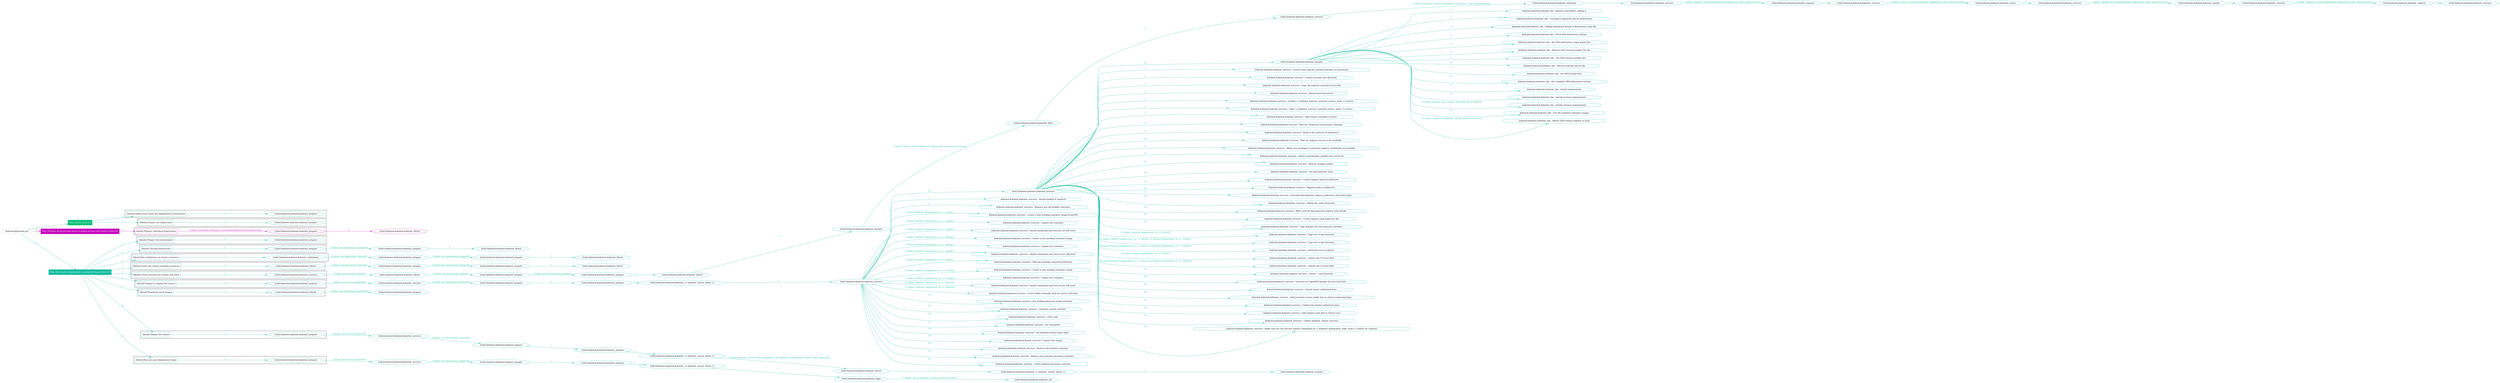 digraph {
	graph [concentrate=true ordering=in rankdir=LR ratio=fill]
	edge [esep=5 sep=10]
	"kubeinit/playbook.yml" [id=root_node style=dotted]
	play_a518e818 [label="Play: Initial setup (1)" color="#0cc077" fontcolor="#ffffff" id=play_a518e818 shape=box style=filled tooltip=localhost]
	"kubeinit/playbook.yml" -> play_a518e818 [label="1 " color="#0cc077" fontcolor="#0cc077" id=edge_8683a6fc labeltooltip="1 " tooltip="1 "]
	subgraph "kubeinit.kubeinit.kubeinit_prepare" {
		role_724db51a [label="[role] kubeinit.kubeinit.kubeinit_prepare" color="#0cc077" id=role_724db51a tooltip="kubeinit.kubeinit.kubeinit_prepare"]
	}
	subgraph "kubeinit.kubeinit.kubeinit_prepare" {
		role_385e7252 [label="[role] kubeinit.kubeinit.kubeinit_prepare" color="#0cc077" id=role_385e7252 tooltip="kubeinit.kubeinit.kubeinit_prepare"]
	}
	subgraph "Play: Initial setup (1)" {
		play_a518e818 -> block_34b7847d [label=1 color="#0cc077" fontcolor="#0cc077" id=edge_f981f8da labeltooltip=1 tooltip=1]
		subgraph cluster_block_34b7847d {
			block_34b7847d [label="[block] Gather facts about the deployment environment" color="#0cc077" id=block_34b7847d labeltooltip="Gather facts about the deployment environment" shape=box tooltip="Gather facts about the deployment environment"]
			block_34b7847d -> role_724db51a [label="1 " color="#0cc077" fontcolor="#0cc077" id=edge_962d1f28 labeltooltip="1 " tooltip="1 "]
		}
		play_a518e818 -> block_5ceb3ba9 [label=2 color="#0cc077" fontcolor="#0cc077" id=edge_97998ca7 labeltooltip=2 tooltip=2]
		subgraph cluster_block_5ceb3ba9 {
			block_5ceb3ba9 [label="[block] Prepare the hypervisors" color="#0cc077" id=block_5ceb3ba9 labeltooltip="Prepare the hypervisors" shape=box tooltip="Prepare the hypervisors"]
			block_5ceb3ba9 -> role_385e7252 [label="1 " color="#0cc077" fontcolor="#0cc077" id=edge_bb513bfb labeltooltip="1 " tooltip="1 "]
		}
	}
	play_1d07f88b [label="Play: Prepare all hypervisor hosts to deploy service and cluster nodes (0)" color="#c606be" fontcolor="#ffffff" id=play_1d07f88b shape=box style=filled tooltip="Play: Prepare all hypervisor hosts to deploy service and cluster nodes (0)"]
	"kubeinit/playbook.yml" -> play_1d07f88b [label="2 " color="#c606be" fontcolor="#c606be" id=edge_1f6f8ee1 labeltooltip="2 " tooltip="2 "]
	subgraph "kubeinit.kubeinit.kubeinit_libvirt" {
		role_1eb84c87 [label="[role] kubeinit.kubeinit.kubeinit_libvirt" color="#c606be" id=role_1eb84c87 tooltip="kubeinit.kubeinit.kubeinit_libvirt"]
	}
	subgraph "kubeinit.kubeinit.kubeinit_prepare" {
		role_875c4883 [label="[role] kubeinit.kubeinit.kubeinit_prepare" color="#c606be" id=role_875c4883 tooltip="kubeinit.kubeinit.kubeinit_prepare"]
		role_875c4883 -> role_1eb84c87 [label="1 " color="#c606be" fontcolor="#c606be" id=edge_2315a3ac labeltooltip="1 " tooltip="1 "]
	}
	subgraph "Play: Prepare all hypervisor hosts to deploy service and cluster nodes (0)" {
		play_1d07f88b -> block_eccaa415 [label=1 color="#c606be" fontcolor="#c606be" id=edge_d28ad842 labeltooltip=1 tooltip=1]
		subgraph cluster_block_eccaa415 {
			block_eccaa415 [label="[block] Prepare individual hypervisors" color="#c606be" id=block_eccaa415 labeltooltip="Prepare individual hypervisors" shape=box tooltip="Prepare individual hypervisors"]
			block_eccaa415 -> role_875c4883 [label="1 [when: inventory_hostname in hostvars['kubeinit-facts'].hypervisors]" color="#c606be" fontcolor="#c606be" id=edge_9a6d0329 labeltooltip="1 [when: inventory_hostname in hostvars['kubeinit-facts'].hypervisors]" tooltip="1 [when: inventory_hostname in hostvars['kubeinit-facts'].hypervisors]"]
		}
	}
	play_12a99897 [label="Play: Run cluster deployment on prepared hypervisors (1)" color="#10bc9c" fontcolor="#ffffff" id=play_12a99897 shape=box style=filled tooltip=localhost]
	"kubeinit/playbook.yml" -> play_12a99897 [label="3 " color="#10bc9c" fontcolor="#10bc9c" id=edge_c1fa6676 labeltooltip="3 " tooltip="3 "]
	subgraph "kubeinit.kubeinit.kubeinit_prepare" {
		role_9ea84da5 [label="[role] kubeinit.kubeinit.kubeinit_prepare" color="#10bc9c" id=role_9ea84da5 tooltip="kubeinit.kubeinit.kubeinit_prepare"]
	}
	subgraph "kubeinit.kubeinit.kubeinit_libvirt" {
		role_d2801e19 [label="[role] kubeinit.kubeinit.kubeinit_libvirt" color="#10bc9c" id=role_d2801e19 tooltip="kubeinit.kubeinit.kubeinit_libvirt"]
	}
	subgraph "kubeinit.kubeinit.kubeinit_prepare" {
		role_7633223a [label="[role] kubeinit.kubeinit.kubeinit_prepare" color="#10bc9c" id=role_7633223a tooltip="kubeinit.kubeinit.kubeinit_prepare"]
		role_7633223a -> role_d2801e19 [label="1 " color="#10bc9c" fontcolor="#10bc9c" id=edge_b0488919 labeltooltip="1 " tooltip="1 "]
	}
	subgraph "kubeinit.kubeinit.kubeinit_prepare" {
		role_eddb1c67 [label="[role] kubeinit.kubeinit.kubeinit_prepare" color="#10bc9c" id=role_eddb1c67 tooltip="kubeinit.kubeinit.kubeinit_prepare"]
		role_eddb1c67 -> role_7633223a [label="1 [when: not environment_prepared]" color="#10bc9c" fontcolor="#10bc9c" id=edge_d6053b5d labeltooltip="1 [when: not environment_prepared]" tooltip="1 [when: not environment_prepared]"]
	}
	subgraph "kubeinit.kubeinit.kubeinit_libvirt" {
		role_068092d8 [label="[role] kubeinit.kubeinit.kubeinit_libvirt" color="#10bc9c" id=role_068092d8 tooltip="kubeinit.kubeinit.kubeinit_libvirt"]
	}
	subgraph "kubeinit.kubeinit.kubeinit_prepare" {
		role_511d679b [label="[role] kubeinit.kubeinit.kubeinit_prepare" color="#10bc9c" id=role_511d679b tooltip="kubeinit.kubeinit.kubeinit_prepare"]
		role_511d679b -> role_068092d8 [label="1 " color="#10bc9c" fontcolor="#10bc9c" id=edge_b6364b0d labeltooltip="1 " tooltip="1 "]
	}
	subgraph "kubeinit.kubeinit.kubeinit_prepare" {
		role_d60b2e7e [label="[role] kubeinit.kubeinit.kubeinit_prepare" color="#10bc9c" id=role_d60b2e7e tooltip="kubeinit.kubeinit.kubeinit_prepare"]
		role_d60b2e7e -> role_511d679b [label="1 [when: not environment_prepared]" color="#10bc9c" fontcolor="#10bc9c" id=edge_4df7de92 labeltooltip="1 [when: not environment_prepared]" tooltip="1 [when: not environment_prepared]"]
	}
	subgraph "kubeinit.kubeinit.kubeinit_validations" {
		role_6805c3be [label="[role] kubeinit.kubeinit.kubeinit_validations" color="#10bc9c" id=role_6805c3be tooltip="kubeinit.kubeinit.kubeinit_validations"]
		role_6805c3be -> role_d60b2e7e [label="1 [when: not hypervisors_cleaned]" color="#10bc9c" fontcolor="#10bc9c" id=edge_94607b8c labeltooltip="1 [when: not hypervisors_cleaned]" tooltip="1 [when: not hypervisors_cleaned]"]
	}
	subgraph "kubeinit.kubeinit.kubeinit_libvirt" {
		role_d4f6c7a3 [label="[role] kubeinit.kubeinit.kubeinit_libvirt" color="#10bc9c" id=role_d4f6c7a3 tooltip="kubeinit.kubeinit.kubeinit_libvirt"]
	}
	subgraph "kubeinit.kubeinit.kubeinit_prepare" {
		role_73e16a76 [label="[role] kubeinit.kubeinit.kubeinit_prepare" color="#10bc9c" id=role_73e16a76 tooltip="kubeinit.kubeinit.kubeinit_prepare"]
		role_73e16a76 -> role_d4f6c7a3 [label="1 " color="#10bc9c" fontcolor="#10bc9c" id=edge_b8e3deea labeltooltip="1 " tooltip="1 "]
	}
	subgraph "kubeinit.kubeinit.kubeinit_prepare" {
		role_46011f38 [label="[role] kubeinit.kubeinit.kubeinit_prepare" color="#10bc9c" id=role_46011f38 tooltip="kubeinit.kubeinit.kubeinit_prepare"]
		role_46011f38 -> role_73e16a76 [label="1 [when: not environment_prepared]" color="#10bc9c" fontcolor="#10bc9c" id=edge_d9aa67d0 labeltooltip="1 [when: not environment_prepared]" tooltip="1 [when: not environment_prepared]"]
	}
	subgraph "kubeinit.kubeinit.kubeinit_libvirt" {
		role_661c00c7 [label="[role] kubeinit.kubeinit.kubeinit_libvirt" color="#10bc9c" id=role_661c00c7 tooltip="kubeinit.kubeinit.kubeinit_libvirt"]
		role_661c00c7 -> role_46011f38 [label="1 [when: not hypervisors_cleaned]" color="#10bc9c" fontcolor="#10bc9c" id=edge_54afd1c5 labeltooltip="1 [when: not hypervisors_cleaned]" tooltip="1 [when: not hypervisors_cleaned]"]
	}
	subgraph "kubeinit.kubeinit.kubeinit_services" {
		role_3823e5ad [label="[role] kubeinit.kubeinit.kubeinit_services" color="#10bc9c" id=role_3823e5ad tooltip="kubeinit.kubeinit.kubeinit_services"]
	}
	subgraph "kubeinit.kubeinit.kubeinit_registry" {
		role_a354ed78 [label="[role] kubeinit.kubeinit.kubeinit_registry" color="#10bc9c" id=role_a354ed78 tooltip="kubeinit.kubeinit.kubeinit_registry"]
		role_a354ed78 -> role_3823e5ad [label="1 " color="#10bc9c" fontcolor="#10bc9c" id=edge_216efb60 labeltooltip="1 " tooltip="1 "]
	}
	subgraph "kubeinit.kubeinit.kubeinit_services" {
		role_94f997f7 [label="[role] kubeinit.kubeinit.kubeinit_services" color="#10bc9c" id=role_94f997f7 tooltip="kubeinit.kubeinit.kubeinit_services"]
		role_94f997f7 -> role_a354ed78 [label="1 [when: 'registry' in hostvars[kubeinit_deployment_node_name].services]" color="#10bc9c" fontcolor="#10bc9c" id=edge_dba49e6a labeltooltip="1 [when: 'registry' in hostvars[kubeinit_deployment_node_name].services]" tooltip="1 [when: 'registry' in hostvars[kubeinit_deployment_node_name].services]"]
	}
	subgraph "kubeinit.kubeinit.kubeinit_apache" {
		role_563ede3b [label="[role] kubeinit.kubeinit.kubeinit_apache" color="#10bc9c" id=role_563ede3b tooltip="kubeinit.kubeinit.kubeinit_apache"]
		role_563ede3b -> role_94f997f7 [label="1 " color="#10bc9c" fontcolor="#10bc9c" id=edge_8b42733b labeltooltip="1 " tooltip="1 "]
	}
	subgraph "kubeinit.kubeinit.kubeinit_services" {
		role_38e6a0e9 [label="[role] kubeinit.kubeinit.kubeinit_services" color="#10bc9c" id=role_38e6a0e9 tooltip="kubeinit.kubeinit.kubeinit_services"]
		role_38e6a0e9 -> role_563ede3b [label="1 [when: 'apache' in hostvars[kubeinit_deployment_node_name].services]" color="#10bc9c" fontcolor="#10bc9c" id=edge_d9556944 labeltooltip="1 [when: 'apache' in hostvars[kubeinit_deployment_node_name].services]" tooltip="1 [when: 'apache' in hostvars[kubeinit_deployment_node_name].services]"]
	}
	subgraph "kubeinit.kubeinit.kubeinit_nexus" {
		role_20cce83d [label="[role] kubeinit.kubeinit.kubeinit_nexus" color="#10bc9c" id=role_20cce83d tooltip="kubeinit.kubeinit.kubeinit_nexus"]
		role_20cce83d -> role_38e6a0e9 [label="1 " color="#10bc9c" fontcolor="#10bc9c" id=edge_e5950405 labeltooltip="1 " tooltip="1 "]
	}
	subgraph "kubeinit.kubeinit.kubeinit_services" {
		role_edc6ab61 [label="[role] kubeinit.kubeinit.kubeinit_services" color="#10bc9c" id=role_edc6ab61 tooltip="kubeinit.kubeinit.kubeinit_services"]
		role_edc6ab61 -> role_20cce83d [label="1 [when: 'nexus' in hostvars[kubeinit_deployment_node_name].services]" color="#10bc9c" fontcolor="#10bc9c" id=edge_e319afd1 labeltooltip="1 [when: 'nexus' in hostvars[kubeinit_deployment_node_name].services]" tooltip="1 [when: 'nexus' in hostvars[kubeinit_deployment_node_name].services]"]
	}
	subgraph "kubeinit.kubeinit.kubeinit_haproxy" {
		role_4f8164ad [label="[role] kubeinit.kubeinit.kubeinit_haproxy" color="#10bc9c" id=role_4f8164ad tooltip="kubeinit.kubeinit.kubeinit_haproxy"]
		role_4f8164ad -> role_edc6ab61 [label="1 " color="#10bc9c" fontcolor="#10bc9c" id=edge_e2fdd6b4 labeltooltip="1 " tooltip="1 "]
	}
	subgraph "kubeinit.kubeinit.kubeinit_services" {
		role_7d6652b1 [label="[role] kubeinit.kubeinit.kubeinit_services" color="#10bc9c" id=role_7d6652b1 tooltip="kubeinit.kubeinit.kubeinit_services"]
		role_7d6652b1 -> role_4f8164ad [label="1 [when: 'haproxy' in hostvars[kubeinit_deployment_node_name].services]" color="#10bc9c" fontcolor="#10bc9c" id=edge_f7525a0d labeltooltip="1 [when: 'haproxy' in hostvars[kubeinit_deployment_node_name].services]" tooltip="1 [when: 'haproxy' in hostvars[kubeinit_deployment_node_name].services]"]
	}
	subgraph "kubeinit.kubeinit.kubeinit_dnsmasq" {
		role_cf1fb494 [label="[role] kubeinit.kubeinit.kubeinit_dnsmasq" color="#10bc9c" id=role_cf1fb494 tooltip="kubeinit.kubeinit.kubeinit_dnsmasq"]
		role_cf1fb494 -> role_7d6652b1 [label="1 " color="#10bc9c" fontcolor="#10bc9c" id=edge_57588fd2 labeltooltip="1 " tooltip="1 "]
	}
	subgraph "kubeinit.kubeinit.kubeinit_services" {
		role_d0c85858 [label="[role] kubeinit.kubeinit.kubeinit_services" color="#10bc9c" id=role_d0c85858 tooltip="kubeinit.kubeinit.kubeinit_services"]
		role_d0c85858 -> role_cf1fb494 [label="1 [when: 'dnsmasq' in hostvars[kubeinit_deployment_node_name].services]" color="#10bc9c" fontcolor="#10bc9c" id=edge_532d7fa7 labeltooltip="1 [when: 'dnsmasq' in hostvars[kubeinit_deployment_node_name].services]" tooltip="1 [when: 'dnsmasq' in hostvars[kubeinit_deployment_node_name].services]"]
	}
	subgraph "kubeinit.kubeinit.kubeinit_bind" {
		role_4aba85e4 [label="[role] kubeinit.kubeinit.kubeinit_bind" color="#10bc9c" id=role_4aba85e4 tooltip="kubeinit.kubeinit.kubeinit_bind"]
		role_4aba85e4 -> role_d0c85858 [label="1 " color="#10bc9c" fontcolor="#10bc9c" id=edge_0a26b04d labeltooltip="1 " tooltip="1 "]
	}
	subgraph "kubeinit.kubeinit.kubeinit_prepare" {
		role_3b42d073 [label="[role] kubeinit.kubeinit.kubeinit_prepare" color="#10bc9c" id=role_3b42d073 tooltip="kubeinit.kubeinit.kubeinit_prepare"]
		role_3b42d073 -> role_4aba85e4 [label="1 [when: 'bind' in hostvars[kubeinit_deployment_node_name].services]" color="#10bc9c" fontcolor="#10bc9c" id=edge_fc006c49 labeltooltip="1 [when: 'bind' in hostvars[kubeinit_deployment_node_name].services]" tooltip="1 [when: 'bind' in hostvars[kubeinit_deployment_node_name].services]"]
	}
	subgraph "kubeinit.kubeinit.kubeinit_libvirt" {
		role_1a33c1f3 [label="[role] kubeinit.kubeinit.kubeinit_libvirt" color="#10bc9c" id=role_1a33c1f3 tooltip="kubeinit.kubeinit.kubeinit_libvirt"]
		role_1a33c1f3 -> role_3b42d073 [label="1 " color="#10bc9c" fontcolor="#10bc9c" id=edge_4439f4c9 labeltooltip="1 " tooltip="1 "]
	}
	subgraph "kubeinit.kubeinit.kubeinit_prepare" {
		role_86306f66 [label="[role] kubeinit.kubeinit.kubeinit_prepare" color="#10bc9c" id=role_86306f66 tooltip="kubeinit.kubeinit.kubeinit_prepare"]
		role_86306f66 -> role_1a33c1f3 [label="1 " color="#10bc9c" fontcolor="#10bc9c" id=edge_21cd6976 labeltooltip="1 " tooltip="1 "]
	}
	subgraph "kubeinit.kubeinit.kubeinit_prepare" {
		role_060c5fa7 [label="[role] kubeinit.kubeinit.kubeinit_prepare" color="#10bc9c" id=role_060c5fa7 tooltip="kubeinit.kubeinit.kubeinit_prepare"]
		role_060c5fa7 -> role_86306f66 [label="1 [when: not environment_prepared]" color="#10bc9c" fontcolor="#10bc9c" id=edge_079d6f0c labeltooltip="1 [when: not environment_prepared]" tooltip="1 [when: not environment_prepared]"]
	}
	subgraph "kubeinit.kubeinit.kubeinit_libvirt" {
		role_974596f0 [label="[role] kubeinit.kubeinit.kubeinit_libvirt" color="#10bc9c" id=role_974596f0 tooltip="kubeinit.kubeinit.kubeinit_libvirt"]
		role_974596f0 -> role_060c5fa7 [label="1 [when: not hypervisors_cleaned]" color="#10bc9c" fontcolor="#10bc9c" id=edge_7e84358f labeltooltip="1 [when: not hypervisors_cleaned]" tooltip="1 [when: not hypervisors_cleaned]"]
	}
	subgraph "kubeinit.kubeinit.kubeinit_services" {
		role_d296758e [label="[role] kubeinit.kubeinit.kubeinit_services" color="#10bc9c" id=role_d296758e tooltip="kubeinit.kubeinit.kubeinit_services"]
		role_d296758e -> role_974596f0 [label="1 [when: not network_created]" color="#10bc9c" fontcolor="#10bc9c" id=edge_031293ae labeltooltip="1 [when: not network_created]" tooltip="1 [when: not network_created]"]
	}
	subgraph "kubeinit.kubeinit.kubeinit_prepare" {
		role_9361bd12 [label="[role] kubeinit.kubeinit.kubeinit_prepare" color="#10bc9c" id=role_9361bd12 tooltip="kubeinit.kubeinit.kubeinit_prepare"]
		task_6cc69221 [label="kubeinit.kubeinit.kubeinit_eks : Remove repo before adding it" color="#10bc9c" id=task_6cc69221 shape=octagon tooltip="kubeinit.kubeinit.kubeinit_eks : Remove repo before adding it"]
		role_9361bd12 -> task_6cc69221 [label="1 " color="#10bc9c" fontcolor="#10bc9c" id=edge_b6498fa7 labeltooltip="1 " tooltip="1 "]
		task_4b60c093 [label="kubeinit.kubeinit.kubeinit_eks : Creating a repository file for Kubernetes" color="#10bc9c" id=task_4b60c093 shape=octagon tooltip="kubeinit.kubeinit.kubeinit_eks : Creating a repository file for Kubernetes"]
		role_9361bd12 -> task_4b60c093 [label="2 " color="#10bc9c" fontcolor="#10bc9c" id=edge_c8fb787c labeltooltip="2 " tooltip="2 "]
		task_016e74e6 [label="kubeinit.kubeinit.kubeinit_eks : Adding repository details in Kubernetes repo file." color="#10bc9c" id=task_016e74e6 shape=octagon tooltip="kubeinit.kubeinit.kubeinit_eks : Adding repository details in Kubernetes repo file."]
		role_9361bd12 -> task_016e74e6 [label="3 " color="#10bc9c" fontcolor="#10bc9c" id=edge_de925f2f labeltooltip="3 " tooltip="3 "]
		task_300c9b95 [label="kubeinit.kubeinit.kubeinit_eks : Fetch EKS kubernetes release" color="#10bc9c" id=task_300c9b95 shape=octagon tooltip="kubeinit.kubeinit.kubeinit_eks : Fetch EKS kubernetes release"]
		role_9361bd12 -> task_300c9b95 [label="4 " color="#10bc9c" fontcolor="#10bc9c" id=edge_19e7f2e4 labeltooltip="4 " tooltip="4 "]
		task_afdbf609 [label="kubeinit.kubeinit.kubeinit_eks : Set EKS kubernetes major-minor fact" color="#10bc9c" id=task_afdbf609 shape=octagon tooltip="kubeinit.kubeinit.kubeinit_eks : Set EKS kubernetes major-minor fact"]
		role_9361bd12 -> task_afdbf609 [label="5 " color="#10bc9c" fontcolor="#10bc9c" id=edge_9a66fa31 labeltooltip="5 " tooltip="5 "]
		task_ec329f95 [label="kubeinit.kubeinit.kubeinit_eks : Discover the revision number for eks" color="#10bc9c" id=task_ec329f95 shape=octagon tooltip="kubeinit.kubeinit.kubeinit_eks : Discover the revision number for eks"]
		role_9361bd12 -> task_ec329f95 [label="6 " color="#10bc9c" fontcolor="#10bc9c" id=edge_1fcea14e labeltooltip="6 " tooltip="6 "]
		task_290d1657 [label="kubeinit.kubeinit.kubeinit_eks : Set EKS release number fact" color="#10bc9c" id=task_290d1657 shape=octagon tooltip="kubeinit.kubeinit.kubeinit_eks : Set EKS release number fact"]
		role_9361bd12 -> task_290d1657 [label="7 " color="#10bc9c" fontcolor="#10bc9c" id=edge_75bef500 labeltooltip="7 " tooltip="7 "]
		task_45d22b58 [label="kubeinit.kubeinit.kubeinit_eks : Discover the git tag for eks" color="#10bc9c" id=task_45d22b58 shape=octagon tooltip="kubeinit.kubeinit.kubeinit_eks : Discover the git tag for eks"]
		role_9361bd12 -> task_45d22b58 [label="8 " color="#10bc9c" fontcolor="#10bc9c" id=edge_b4b5eda4 labeltooltip="8 " tooltip="8 "]
		task_bda6619e [label="kubeinit.kubeinit.kubeinit_eks : Set EKS string facts" color="#10bc9c" id=task_bda6619e shape=octagon tooltip="kubeinit.kubeinit.kubeinit_eks : Set EKS string facts"]
		role_9361bd12 -> task_bda6619e [label="9 " color="#10bc9c" fontcolor="#10bc9c" id=edge_52b43b1f labeltooltip="9 " tooltip="9 "]
		task_abf341a6 [label="kubeinit.kubeinit.kubeinit_eks : Set complete EKS kubernetes version" color="#10bc9c" id=task_abf341a6 shape=octagon tooltip="kubeinit.kubeinit.kubeinit_eks : Set complete EKS kubernetes version"]
		role_9361bd12 -> task_abf341a6 [label="10 " color="#10bc9c" fontcolor="#10bc9c" id=edge_eddd9066 labeltooltip="10 " tooltip="10 "]
		task_45bc4c54 [label="kubeinit.kubeinit.kubeinit_eks : Install requirements" color="#10bc9c" id=task_45bc4c54 shape=octagon tooltip="kubeinit.kubeinit.kubeinit_eks : Install requirements"]
		role_9361bd12 -> task_45bc4c54 [label="11 " color="#10bc9c" fontcolor="#10bc9c" id=edge_f2a5e566 labeltooltip="11 " tooltip="11 "]
		task_df42656b [label="kubeinit.kubeinit.kubeinit_eks : Install services requirements" color="#10bc9c" id=task_df42656b shape=octagon tooltip="kubeinit.kubeinit.kubeinit_eks : Install services requirements"]
		role_9361bd12 -> task_df42656b [label="12 " color="#10bc9c" fontcolor="#10bc9c" id=edge_53d35e86 labeltooltip="12 " tooltip="12 "]
		task_5837e99c [label="kubeinit.kubeinit.kubeinit_eks : Install common requirements" color="#10bc9c" id=task_5837e99c shape=octagon tooltip="kubeinit.kubeinit.kubeinit_eks : Install common requirements"]
		role_9361bd12 -> task_5837e99c [label="13 [when: kubeinit_eks_common_dependencies is defined]" color="#10bc9c" fontcolor="#10bc9c" id=edge_2d1038ce labeltooltip="13 [when: kubeinit_eks_common_dependencies is defined]" tooltip="13 [when: kubeinit_eks_common_dependencies is defined]"]
		task_7534cbff [label="kubeinit.kubeinit.kubeinit_eks : Get the required container images" color="#10bc9c" id=task_7534cbff shape=octagon tooltip="kubeinit.kubeinit.kubeinit_eks : Get the required container images"]
		role_9361bd12 -> task_7534cbff [label="14 " color="#10bc9c" fontcolor="#10bc9c" id=edge_f04d632a labeltooltip="14 " tooltip="14 "]
		task_8446c7ce [label="kubeinit.kubeinit.kubeinit_eks : Mirror EKS remote registry to local" color="#10bc9c" id=task_8446c7ce shape=octagon tooltip="kubeinit.kubeinit.kubeinit_eks : Mirror EKS remote registry to local"]
		role_9361bd12 -> task_8446c7ce [label="15 [when: 'registry' in kubeinit_cluster_hostvars.services]" color="#10bc9c" fontcolor="#10bc9c" id=edge_58d06a92 labeltooltip="15 [when: 'registry' in kubeinit_cluster_hostvars.services]" tooltip="15 [when: 'registry' in kubeinit_cluster_hostvars.services]"]
	}
	subgraph "kubeinit.kubeinit.kubeinit_services" {
		role_a470981f [label="[role] kubeinit.kubeinit.kubeinit_services" color="#10bc9c" id=role_a470981f tooltip="kubeinit.kubeinit.kubeinit_services"]
		task_e2a6719a [label="kubeinit.kubeinit.kubeinit_services : Ensure user specific systemd instance are persistent" color="#10bc9c" id=task_e2a6719a shape=octagon tooltip="kubeinit.kubeinit.kubeinit_services : Ensure user specific systemd instance are persistent"]
		role_a470981f -> task_e2a6719a [label="1 " color="#10bc9c" fontcolor="#10bc9c" id=edge_96e621f5 labeltooltip="1 " tooltip="1 "]
		task_548822e2 [label="kubeinit.kubeinit.kubeinit_services : Create systemd user directory" color="#10bc9c" id=task_548822e2 shape=octagon tooltip="kubeinit.kubeinit.kubeinit_services : Create systemd user directory"]
		role_a470981f -> task_548822e2 [label="2 " color="#10bc9c" fontcolor="#10bc9c" id=edge_6dcf6a7c labeltooltip="2 " tooltip="2 "]
		task_d8813bd7 [label="kubeinit.kubeinit.kubeinit_services : Copy the podman systemd service file" color="#10bc9c" id=task_d8813bd7 shape=octagon tooltip="kubeinit.kubeinit.kubeinit_services : Copy the podman systemd service file"]
		role_a470981f -> task_d8813bd7 [label="3 " color="#10bc9c" fontcolor="#10bc9c" id=edge_0e37cbbb labeltooltip="3 " tooltip="3 "]
		task_6691347e [label="kubeinit.kubeinit.kubeinit_services : Reload systemd service" color="#10bc9c" id=task_6691347e shape=octagon tooltip="kubeinit.kubeinit.kubeinit_services : Reload systemd service"]
		role_a470981f -> task_6691347e [label="4 " color="#10bc9c" fontcolor="#10bc9c" id=edge_b08ae979 labeltooltip="4 " tooltip="4 "]
		task_cade3f3b [label="kubeinit.kubeinit.kubeinit_services : Enable {{ kubeinit_services_systemd_service_name }}.service" color="#10bc9c" id=task_cade3f3b shape=octagon tooltip="kubeinit.kubeinit.kubeinit_services : Enable {{ kubeinit_services_systemd_service_name }}.service"]
		role_a470981f -> task_cade3f3b [label="5 " color="#10bc9c" fontcolor="#10bc9c" id=edge_cc7a86cf labeltooltip="5 " tooltip="5 "]
		task_8eef6d40 [label="kubeinit.kubeinit.kubeinit_services : Start {{ kubeinit_services_systemd_service_name }}.service" color="#10bc9c" id=task_8eef6d40 shape=octagon tooltip="kubeinit.kubeinit.kubeinit_services : Start {{ kubeinit_services_systemd_service_name }}.service"]
		role_a470981f -> task_8eef6d40 [label="6 " color="#10bc9c" fontcolor="#10bc9c" id=edge_c49f4e01 labeltooltip="6 " tooltip="6 "]
		task_ed3c94d4 [label="kubeinit.kubeinit.kubeinit_services : Add remote container to hosts" color="#10bc9c" id=task_ed3c94d4 shape=octagon tooltip="kubeinit.kubeinit.kubeinit_services : Add remote container to hosts"]
		role_a470981f -> task_ed3c94d4 [label="7 " color="#10bc9c" fontcolor="#10bc9c" id=edge_eba357ec labeltooltip="7 " tooltip="7 "]
		task_948b3457 [label="kubeinit.kubeinit.kubeinit_services : Wait for connection to provision container" color="#10bc9c" id=task_948b3457 shape=octagon tooltip="kubeinit.kubeinit.kubeinit_services : Wait for connection to provision container"]
		role_a470981f -> task_948b3457 [label="8 " color="#10bc9c" fontcolor="#10bc9c" id=edge_a9d6d83b labeltooltip="8 " tooltip="8 "]
		task_13990be3 [label="kubeinit.kubeinit.kubeinit_services : Read in the contents of domain.crt" color="#10bc9c" id=task_13990be3 shape=octagon tooltip="kubeinit.kubeinit.kubeinit_services : Read in the contents of domain.crt"]
		role_a470981f -> task_13990be3 [label="9 " color="#10bc9c" fontcolor="#10bc9c" id=edge_1b1f9f3c labeltooltip="9 " tooltip="9 "]
		task_1f144562 [label="kubeinit.kubeinit.kubeinit_services : Wait for registry service to be available" color="#10bc9c" id=task_1f144562 shape=octagon tooltip="kubeinit.kubeinit.kubeinit_services : Wait for registry service to be available"]
		role_a470981f -> task_1f144562 [label="10 " color="#10bc9c" fontcolor="#10bc9c" id=edge_5b139921 labeltooltip="10 " tooltip="10 "]
		task_6f0d6f4e [label="kubeinit.kubeinit.kubeinit_services : Make sure packages to generate registry credentials are installed" color="#10bc9c" id=task_6f0d6f4e shape=octagon tooltip="kubeinit.kubeinit.kubeinit_services : Make sure packages to generate registry credentials are installed"]
		role_a470981f -> task_6f0d6f4e [label="11 " color="#10bc9c" fontcolor="#10bc9c" id=edge_43d9cb7d labeltooltip="11 " tooltip="11 "]
		task_67a63dca [label="kubeinit.kubeinit.kubeinit_services : Install cryptography, passlib and nexus3-cli" color="#10bc9c" id=task_67a63dca shape=octagon tooltip="kubeinit.kubeinit.kubeinit_services : Install cryptography, passlib and nexus3-cli"]
		role_a470981f -> task_67a63dca [label="12 " color="#10bc9c" fontcolor="#10bc9c" id=edge_e35251b7 labeltooltip="12 " tooltip="12 "]
		task_69585f40 [label="kubeinit.kubeinit.kubeinit_services : Remove nologin marker" color="#10bc9c" id=task_69585f40 shape=octagon tooltip="kubeinit.kubeinit.kubeinit_services : Remove nologin marker"]
		role_a470981f -> task_69585f40 [label="13 " color="#10bc9c" fontcolor="#10bc9c" id=edge_324dff05 labeltooltip="13 " tooltip="13 "]
		task_11a80412 [label="kubeinit.kubeinit.kubeinit_services : Set disconnected_auth" color="#10bc9c" id=task_11a80412 shape=octagon tooltip="kubeinit.kubeinit.kubeinit_services : Set disconnected_auth"]
		role_a470981f -> task_11a80412 [label="14 " color="#10bc9c" fontcolor="#10bc9c" id=edge_1a1d690b labeltooltip="14 " tooltip="14 "]
		task_c949d425 [label="kubeinit.kubeinit.kubeinit_services : Create registry auth for pullsecret" color="#10bc9c" id=task_c949d425 shape=octagon tooltip="kubeinit.kubeinit.kubeinit_services : Create registry auth for pullsecret"]
		role_a470981f -> task_c949d425 [label="15 " color="#10bc9c" fontcolor="#10bc9c" id=edge_a600a491 labeltooltip="15 " tooltip="15 "]
		task_d1d84e82 [label="kubeinit.kubeinit.kubeinit_services : Append auths to pullsecret" color="#10bc9c" id=task_d1d84e82 shape=octagon tooltip="kubeinit.kubeinit.kubeinit_services : Append auths to pullsecret"]
		role_a470981f -> task_d1d84e82 [label="16 " color="#10bc9c" fontcolor="#10bc9c" id=edge_42f79960 labeltooltip="16 " tooltip="16 "]
		task_af2cf289 [label="kubeinit.kubeinit.kubeinit_services : Override final kubeinit_registry_pullsecret with both auths" color="#10bc9c" id=task_af2cf289 shape=octagon tooltip="kubeinit.kubeinit.kubeinit_services : Override final kubeinit_registry_pullsecret with both auths"]
		role_a470981f -> task_af2cf289 [label="17 " color="#10bc9c" fontcolor="#10bc9c" id=edge_dc81ce0a labeltooltip="17 " tooltip="17 "]
		task_9611cdb5 [label="kubeinit.kubeinit.kubeinit_services : Debug the creds dictionary" color="#10bc9c" id=task_9611cdb5 shape=octagon tooltip="kubeinit.kubeinit.kubeinit_services : Debug the creds dictionary"]
		role_a470981f -> task_9611cdb5 [label="18 " color="#10bc9c" fontcolor="#10bc9c" id=edge_b5f61ac7 labeltooltip="18 " tooltip="18 "]
		task_819447ea [label="kubeinit.kubeinit.kubeinit_services : Write auth for disconnected registry auth details" color="#10bc9c" id=task_819447ea shape=octagon tooltip="kubeinit.kubeinit.kubeinit_services : Write auth for disconnected registry auth details"]
		role_a470981f -> task_819447ea [label="19 " color="#10bc9c" fontcolor="#10bc9c" id=edge_56afb77b labeltooltip="19 " tooltip="19 "]
		task_34066fe0 [label="kubeinit.kubeinit.kubeinit_services : Create registry auth pullsecret file" color="#10bc9c" id=task_34066fe0 shape=octagon tooltip="kubeinit.kubeinit.kubeinit_services : Create registry auth pullsecret file"]
		role_a470981f -> task_34066fe0 [label="20 " color="#10bc9c" fontcolor="#10bc9c" id=edge_5da23693 labeltooltip="20 " tooltip="20 "]
		task_1e87da1e [label="kubeinit.kubeinit.kubeinit_services : Copy domain cert into services container" color="#10bc9c" id=task_1e87da1e shape=octagon tooltip="kubeinit.kubeinit.kubeinit_services : Copy domain cert into services container"]
		role_a470981f -> task_1e87da1e [label="21 " color="#10bc9c" fontcolor="#10bc9c" id=edge_545109ea labeltooltip="21 " tooltip="21 "]
		task_9b8cc938 [label="kubeinit.kubeinit.kubeinit_services : Copy cert to pki directory" color="#10bc9c" id=task_9b8cc938 shape=octagon tooltip="kubeinit.kubeinit.kubeinit_services : Copy cert to pki directory"]
		role_a470981f -> task_9b8cc938 [label="22 [when: kubeinit_deployment_os == 'centos']" color="#10bc9c" fontcolor="#10bc9c" id=edge_e026012d labeltooltip="22 [when: kubeinit_deployment_os == 'centos']" tooltip="22 [when: kubeinit_deployment_os == 'centos']"]
		task_7bfa66fd [label="kubeinit.kubeinit.kubeinit_services : Copy cert to pki directory" color="#10bc9c" id=task_7bfa66fd shape=octagon tooltip="kubeinit.kubeinit.kubeinit_services : Copy cert to pki directory"]
		role_a470981f -> task_7bfa66fd [label="23 [when: kubeinit_deployment_os == 'ubuntu' or kubeinit_deployment_os == 'debian']" color="#10bc9c" fontcolor="#10bc9c" id=edge_689b9fce labeltooltip="23 [when: kubeinit_deployment_os == 'ubuntu' or kubeinit_deployment_os == 'debian']" tooltip="23 [when: kubeinit_deployment_os == 'ubuntu' or kubeinit_deployment_os == 'debian']"]
		task_de0e66ff [label="kubeinit.kubeinit.kubeinit_services : Install all certs in ubuntu" color="#10bc9c" id=task_de0e66ff shape=octagon tooltip="kubeinit.kubeinit.kubeinit_services : Install all certs in ubuntu"]
		role_a470981f -> task_de0e66ff [label="24 [when: kubeinit_deployment_os == 'ubuntu' or kubeinit_deployment_os == 'debian']" color="#10bc9c" fontcolor="#10bc9c" id=edge_62f57909 labeltooltip="24 [when: kubeinit_deployment_os == 'ubuntu' or kubeinit_deployment_os == 'debian']" tooltip="24 [when: kubeinit_deployment_os == 'ubuntu' or kubeinit_deployment_os == 'debian']"]
		task_0fb3e3f4 [label="kubeinit.kubeinit.kubeinit_services : Update the CA trust files" color="#10bc9c" id=task_0fb3e3f4 shape=octagon tooltip="kubeinit.kubeinit.kubeinit_services : Update the CA trust files"]
		role_a470981f -> task_0fb3e3f4 [label="25 [when: kubeinit_deployment_os == 'centos']" color="#10bc9c" fontcolor="#10bc9c" id=edge_b7f3c7ea labeltooltip="25 [when: kubeinit_deployment_os == 'centos']" tooltip="25 [when: kubeinit_deployment_os == 'centos']"]
		task_dcd04671 [label="kubeinit.kubeinit.kubeinit_services : Update the CA trust files" color="#10bc9c" id=task_dcd04671 shape=octagon tooltip="kubeinit.kubeinit.kubeinit_services : Update the CA trust files"]
		role_a470981f -> task_dcd04671 [label="26 [when: kubeinit_deployment_os == 'ubuntu' or kubeinit_deployment_os == 'debian']" color="#10bc9c" fontcolor="#10bc9c" id=edge_f56ef99b labeltooltip="26 [when: kubeinit_deployment_os == 'ubuntu' or kubeinit_deployment_os == 'debian']" tooltip="26 [when: kubeinit_deployment_os == 'ubuntu' or kubeinit_deployment_os == 'debian']"]
		task_bb0a7bcb [label="kubeinit.kubeinit.kubeinit_services : Create ~/.ssh directory" color="#10bc9c" id=task_bb0a7bcb shape=octagon tooltip="kubeinit.kubeinit.kubeinit_services : Create ~/.ssh directory"]
		role_a470981f -> task_bb0a7bcb [label="27 " color="#10bc9c" fontcolor="#10bc9c" id=edge_ee808fe2 labeltooltip="27 " tooltip="27 "]
		task_fcfc8f06 [label="kubeinit.kubeinit.kubeinit_services : Generate an OpenSSH keypair for provision host" color="#10bc9c" id=task_fcfc8f06 shape=octagon tooltip="kubeinit.kubeinit.kubeinit_services : Generate an OpenSSH keypair for provision host"]
		role_a470981f -> task_fcfc8f06 [label="28 " color="#10bc9c" fontcolor="#10bc9c" id=edge_7b33a9ff labeltooltip="28 " tooltip="28 "]
		task_950551b6 [label="kubeinit.kubeinit.kubeinit_services : Install cluster authorized keys" color="#10bc9c" id=task_950551b6 shape=octagon tooltip="kubeinit.kubeinit.kubeinit_services : Install cluster authorized keys"]
		role_a470981f -> task_950551b6 [label="29 " color="#10bc9c" fontcolor="#10bc9c" id=edge_aa3a5cc4 labeltooltip="29 " tooltip="29 "]
		task_31a5654f [label="kubeinit.kubeinit.kubeinit_services : Add provision service public key to cluster authorized_keys" color="#10bc9c" id=task_31a5654f shape=octagon tooltip="kubeinit.kubeinit.kubeinit_services : Add provision service public key to cluster authorized_keys"]
		role_a470981f -> task_31a5654f [label="30 " color="#10bc9c" fontcolor="#10bc9c" id=edge_ca1f2a0b labeltooltip="30 " tooltip="30 "]
		task_475d4b88 [label="kubeinit.kubeinit.kubeinit_services : Update the cluster authorized_keys" color="#10bc9c" id=task_475d4b88 shape=octagon tooltip="kubeinit.kubeinit.kubeinit_services : Update the cluster authorized_keys"]
		role_a470981f -> task_475d4b88 [label="31 " color="#10bc9c" fontcolor="#10bc9c" id=edge_dd236a10 labeltooltip="31 " tooltip="31 "]
		task_9fed4c96 [label="kubeinit.kubeinit.kubeinit_services : Add registry auth info to cluster vars" color="#10bc9c" id=task_9fed4c96 shape=octagon tooltip="kubeinit.kubeinit.kubeinit_services : Add registry auth info to cluster vars"]
		role_a470981f -> task_9fed4c96 [label="32 " color="#10bc9c" fontcolor="#10bc9c" id=edge_b6929e62 labeltooltip="32 " tooltip="32 "]
		task_23475bd3 [label="kubeinit.kubeinit.kubeinit_services : Update kubeinit_cluster_hostvars" color="#10bc9c" id=task_23475bd3 shape=octagon tooltip="kubeinit.kubeinit.kubeinit_services : Update kubeinit_cluster_hostvars"]
		role_a470981f -> task_23475bd3 [label="33 " color="#10bc9c" fontcolor="#10bc9c" id=edge_1f51775c labeltooltip="33 " tooltip="33 "]
		task_93200e6d [label="kubeinit.kubeinit.kubeinit_services : Make sure we can execute remote commands on {{ kubeinit_deployment_node_name }} before we continue" color="#10bc9c" id=task_93200e6d shape=octagon tooltip="kubeinit.kubeinit.kubeinit_services : Make sure we can execute remote commands on {{ kubeinit_deployment_node_name }} before we continue"]
		role_a470981f -> task_93200e6d [label="34 " color="#10bc9c" fontcolor="#10bc9c" id=edge_29edbc10 labeltooltip="34 " tooltip="34 "]
		role_a470981f -> role_9361bd12 [label="35 " color="#10bc9c" fontcolor="#10bc9c" id=edge_c6a56d44 labeltooltip="35 " tooltip="35 "]
	}
	subgraph "kubeinit.kubeinit.kubeinit_services" {
		role_4132d2a0 [label="[role] kubeinit.kubeinit.kubeinit_services" color="#10bc9c" id=role_4132d2a0 tooltip="kubeinit.kubeinit.kubeinit_services"]
		task_fca77f36 [label="kubeinit.kubeinit.kubeinit_services : Install buildah if required" color="#10bc9c" id=task_fca77f36 shape=octagon tooltip="kubeinit.kubeinit.kubeinit_services : Install buildah if required"]
		role_4132d2a0 -> task_fca77f36 [label="1 " color="#10bc9c" fontcolor="#10bc9c" id=edge_9da0083a labeltooltip="1 " tooltip="1 "]
		task_d4305ddb [label="kubeinit.kubeinit.kubeinit_services : Remove any old buildah container" color="#10bc9c" id=task_d4305ddb shape=octagon tooltip="kubeinit.kubeinit.kubeinit_services : Remove any old buildah container"]
		role_4132d2a0 -> task_d4305ddb [label="2 " color="#10bc9c" fontcolor="#10bc9c" id=edge_54ac538d labeltooltip="2 " tooltip="2 "]
		task_15de7b1b [label="kubeinit.kubeinit.kubeinit_services : Create a new working container image (CentOS)" color="#10bc9c" id=task_15de7b1b shape=octagon tooltip="kubeinit.kubeinit.kubeinit_services : Create a new working container image (CentOS)"]
		role_4132d2a0 -> task_15de7b1b [label="3 [when: kubeinit_deployment_os == 'centos']" color="#10bc9c" fontcolor="#10bc9c" id=edge_91e8c694 labeltooltip="3 [when: kubeinit_deployment_os == 'centos']" tooltip="3 [when: kubeinit_deployment_os == 'centos']"]
		task_969ef071 [label="kubeinit.kubeinit.kubeinit_services : Update the container" color="#10bc9c" id=task_969ef071 shape=octagon tooltip="kubeinit.kubeinit.kubeinit_services : Update the container"]
		role_4132d2a0 -> task_969ef071 [label="4 [when: kubeinit_deployment_os == 'centos']" color="#10bc9c" fontcolor="#10bc9c" id=edge_1bf4ef54 labeltooltip="4 [when: kubeinit_deployment_os == 'centos']" tooltip="4 [when: kubeinit_deployment_os == 'centos']"]
		task_efc617e0 [label="kubeinit.kubeinit.kubeinit_services : Install commands and services we will need" color="#10bc9c" id=task_efc617e0 shape=octagon tooltip="kubeinit.kubeinit.kubeinit_services : Install commands and services we will need"]
		role_4132d2a0 -> task_efc617e0 [label="5 [when: kubeinit_deployment_os == 'centos']" color="#10bc9c" fontcolor="#10bc9c" id=edge_89ed1d88 labeltooltip="5 [when: kubeinit_deployment_os == 'centos']" tooltip="5 [when: kubeinit_deployment_os == 'centos']"]
		task_05bd61ef [label="kubeinit.kubeinit.kubeinit_services : Create a new working container image" color="#10bc9c" id=task_05bd61ef shape=octagon tooltip="kubeinit.kubeinit.kubeinit_services : Create a new working container image"]
		role_4132d2a0 -> task_05bd61ef [label="6 [when: kubeinit_deployment_os == 'debian']" color="#10bc9c" fontcolor="#10bc9c" id=edge_5dc3e39c labeltooltip="6 [when: kubeinit_deployment_os == 'debian']" tooltip="6 [when: kubeinit_deployment_os == 'debian']"]
		task_c16b131a [label="kubeinit.kubeinit.kubeinit_services : Update the container" color="#10bc9c" id=task_c16b131a shape=octagon tooltip="kubeinit.kubeinit.kubeinit_services : Update the container"]
		role_4132d2a0 -> task_c16b131a [label="7 [when: kubeinit_deployment_os == 'debian']" color="#10bc9c" fontcolor="#10bc9c" id=edge_46b34a72 labeltooltip="7 [when: kubeinit_deployment_os == 'debian']" tooltip="7 [when: kubeinit_deployment_os == 'debian']"]
		task_7bf39938 [label="kubeinit.kubeinit.kubeinit_services : Install commands and services we will need" color="#10bc9c" id=task_7bf39938 shape=octagon tooltip="kubeinit.kubeinit.kubeinit_services : Install commands and services we will need"]
		role_4132d2a0 -> task_7bf39938 [label="8 [when: kubeinit_deployment_os == 'debian']" color="#10bc9c" fontcolor="#10bc9c" id=edge_45bb5c7b labeltooltip="8 [when: kubeinit_deployment_os == 'debian']" tooltip="8 [when: kubeinit_deployment_os == 'debian']"]
		task_aacfa218 [label="kubeinit.kubeinit.kubeinit_services : Missing privilege separation directory" color="#10bc9c" id=task_aacfa218 shape=octagon tooltip="kubeinit.kubeinit.kubeinit_services : Missing privilege separation directory"]
		role_4132d2a0 -> task_aacfa218 [label="9 [when: kubeinit_deployment_os == 'debian']" color="#10bc9c" fontcolor="#10bc9c" id=edge_1313ae73 labeltooltip="9 [when: kubeinit_deployment_os == 'debian']" tooltip="9 [when: kubeinit_deployment_os == 'debian']"]
		task_b9705e82 [label="kubeinit.kubeinit.kubeinit_services : Create a new working container image" color="#10bc9c" id=task_b9705e82 shape=octagon tooltip="kubeinit.kubeinit.kubeinit_services : Create a new working container image"]
		role_4132d2a0 -> task_b9705e82 [label="10 [when: kubeinit_deployment_os == 'ubuntu']" color="#10bc9c" fontcolor="#10bc9c" id=edge_43607fef labeltooltip="10 [when: kubeinit_deployment_os == 'ubuntu']" tooltip="10 [when: kubeinit_deployment_os == 'ubuntu']"]
		task_9cdaab58 [label="kubeinit.kubeinit.kubeinit_services : Update the container" color="#10bc9c" id=task_9cdaab58 shape=octagon tooltip="kubeinit.kubeinit.kubeinit_services : Update the container"]
		role_4132d2a0 -> task_9cdaab58 [label="11 [when: kubeinit_deployment_os == 'ubuntu']" color="#10bc9c" fontcolor="#10bc9c" id=edge_6a6e6141 labeltooltip="11 [when: kubeinit_deployment_os == 'ubuntu']" tooltip="11 [when: kubeinit_deployment_os == 'ubuntu']"]
		task_2e4a08c4 [label="kubeinit.kubeinit.kubeinit_services : Install commands and services we will need" color="#10bc9c" id=task_2e4a08c4 shape=octagon tooltip="kubeinit.kubeinit.kubeinit_services : Install commands and services we will need"]
		role_4132d2a0 -> task_2e4a08c4 [label="12 [when: kubeinit_deployment_os == 'ubuntu']" color="#10bc9c" fontcolor="#10bc9c" id=edge_b4d72413 labeltooltip="12 [when: kubeinit_deployment_os == 'ubuntu']" tooltip="12 [when: kubeinit_deployment_os == 'ubuntu']"]
		task_cdaf4fa9 [label="kubeinit.kubeinit.kubeinit_services : Create folder normally done by service ssh start" color="#10bc9c" id=task_cdaf4fa9 shape=octagon tooltip="kubeinit.kubeinit.kubeinit_services : Create folder normally done by service ssh start"]
		role_4132d2a0 -> task_cdaf4fa9 [label="13 [when: kubeinit_deployment_os == 'ubuntu']" color="#10bc9c" fontcolor="#10bc9c" id=edge_9e637999 labeltooltip="13 [when: kubeinit_deployment_os == 'ubuntu']" tooltip="13 [when: kubeinit_deployment_os == 'ubuntu']"]
		task_5e18cbf7 [label="kubeinit.kubeinit.kubeinit_services : Set working directory inside container" color="#10bc9c" id=task_5e18cbf7 shape=octagon tooltip="kubeinit.kubeinit.kubeinit_services : Set working directory inside container"]
		role_4132d2a0 -> task_5e18cbf7 [label="14 " color="#10bc9c" fontcolor="#10bc9c" id=edge_7b8c3b9f labeltooltip="14 " tooltip="14 "]
		task_432a6be3 [label="kubeinit.kubeinit.kubeinit_services : Generate system ssh keys" color="#10bc9c" id=task_432a6be3 shape=octagon tooltip="kubeinit.kubeinit.kubeinit_services : Generate system ssh keys"]
		role_4132d2a0 -> task_432a6be3 [label="15 " color="#10bc9c" fontcolor="#10bc9c" id=edge_8938b871 labeltooltip="15 " tooltip="15 "]
		task_2e09568e [label="kubeinit.kubeinit.kubeinit_services : Clear cmd" color="#10bc9c" id=task_2e09568e shape=octagon tooltip="kubeinit.kubeinit.kubeinit_services : Clear cmd"]
		role_4132d2a0 -> task_2e09568e [label="16 " color="#10bc9c" fontcolor="#10bc9c" id=edge_e0ec6dd1 labeltooltip="16 " tooltip="16 "]
		task_523654dc [label="kubeinit.kubeinit.kubeinit_services : Set entrypoint" color="#10bc9c" id=task_523654dc shape=octagon tooltip="kubeinit.kubeinit.kubeinit_services : Set entrypoint"]
		role_4132d2a0 -> task_523654dc [label="17 " color="#10bc9c" fontcolor="#10bc9c" id=edge_c9e202e5 labeltooltip="17 " tooltip="17 "]
		task_d272130c [label="kubeinit.kubeinit.kubeinit_services : Set kubeinit-cluster-name label" color="#10bc9c" id=task_d272130c shape=octagon tooltip="kubeinit.kubeinit.kubeinit_services : Set kubeinit-cluster-name label"]
		role_4132d2a0 -> task_d272130c [label="18 " color="#10bc9c" fontcolor="#10bc9c" id=edge_350c21a8 labeltooltip="18 " tooltip="18 "]
		task_3275d534 [label="kubeinit.kubeinit.kubeinit_services : Commit the image" color="#10bc9c" id=task_3275d534 shape=octagon tooltip="kubeinit.kubeinit.kubeinit_services : Commit the image"]
		role_4132d2a0 -> task_3275d534 [label="19 " color="#10bc9c" fontcolor="#10bc9c" id=edge_e96e9db7 labeltooltip="19 " tooltip="19 "]
		task_4ea19774 [label="kubeinit.kubeinit.kubeinit_services : Remove the buildah container" color="#10bc9c" id=task_4ea19774 shape=octagon tooltip="kubeinit.kubeinit.kubeinit_services : Remove the buildah container"]
		role_4132d2a0 -> task_4ea19774 [label="20 " color="#10bc9c" fontcolor="#10bc9c" id=edge_b9d3de55 labeltooltip="20 " tooltip="20 "]
		task_4023c6fc [label="kubeinit.kubeinit.kubeinit_services : Remove any previous provision container" color="#10bc9c" id=task_4023c6fc shape=octagon tooltip="kubeinit.kubeinit.kubeinit_services : Remove any previous provision container"]
		role_4132d2a0 -> task_4023c6fc [label="21 " color="#10bc9c" fontcolor="#10bc9c" id=edge_8ecaadd1 labeltooltip="21 " tooltip="21 "]
		task_25f2c05c [label="kubeinit.kubeinit.kubeinit_services : Create podman provision container" color="#10bc9c" id=task_25f2c05c shape=octagon tooltip="kubeinit.kubeinit.kubeinit_services : Create podman provision container"]
		role_4132d2a0 -> task_25f2c05c [label="22 " color="#10bc9c" fontcolor="#10bc9c" id=edge_7d688c86 labeltooltip="22 " tooltip="22 "]
		role_4132d2a0 -> role_a470981f [label="23 " color="#10bc9c" fontcolor="#10bc9c" id=edge_46bb817d labeltooltip="23 " tooltip="23 "]
	}
	subgraph "kubeinit.kubeinit.kubeinit_{{ kubeinit_cluster_distro }}" {
		role_9552a005 [label="[role] kubeinit.kubeinit.kubeinit_{{ kubeinit_cluster_distro }}" color="#10bc9c" id=role_9552a005 tooltip="kubeinit.kubeinit.kubeinit_{{ kubeinit_cluster_distro }}"]
		role_9552a005 -> role_4132d2a0 [label="1 " color="#10bc9c" fontcolor="#10bc9c" id=edge_4089038d labeltooltip="1 " tooltip="1 "]
	}
	subgraph "kubeinit.kubeinit.kubeinit_prepare" {
		role_03fa6042 [label="[role] kubeinit.kubeinit.kubeinit_prepare" color="#10bc9c" id=role_03fa6042 tooltip="kubeinit.kubeinit.kubeinit_prepare"]
		role_03fa6042 -> role_9552a005 [label="1 " color="#10bc9c" fontcolor="#10bc9c" id=edge_d60dd31b labeltooltip="1 " tooltip="1 "]
	}
	subgraph "kubeinit.kubeinit.kubeinit_prepare" {
		role_43a79f58 [label="[role] kubeinit.kubeinit.kubeinit_prepare" color="#10bc9c" id=role_43a79f58 tooltip="kubeinit.kubeinit.kubeinit_prepare"]
		role_43a79f58 -> role_03fa6042 [label="1 " color="#10bc9c" fontcolor="#10bc9c" id=edge_5f173aa4 labeltooltip="1 " tooltip="1 "]
	}
	subgraph "kubeinit.kubeinit.kubeinit_services" {
		role_b92ca6c4 [label="[role] kubeinit.kubeinit.kubeinit_services" color="#10bc9c" id=role_b92ca6c4 tooltip="kubeinit.kubeinit.kubeinit_services"]
		role_b92ca6c4 -> role_43a79f58 [label="1 [when: not environment_prepared]" color="#10bc9c" fontcolor="#10bc9c" id=edge_6e171dd1 labeltooltip="1 [when: not environment_prepared]" tooltip="1 [when: not environment_prepared]"]
	}
	subgraph "kubeinit.kubeinit.kubeinit_prepare" {
		role_3ee24983 [label="[role] kubeinit.kubeinit.kubeinit_prepare" color="#10bc9c" id=role_3ee24983 tooltip="kubeinit.kubeinit.kubeinit_prepare"]
		role_3ee24983 -> role_b92ca6c4 [label="1 [when: not services_prepared]" color="#10bc9c" fontcolor="#10bc9c" id=edge_1da2e74a labeltooltip="1 [when: not services_prepared]" tooltip="1 [when: not services_prepared]"]
	}
	subgraph "kubeinit.kubeinit.kubeinit_prepare" {
		role_5a1d1777 [label="[role] kubeinit.kubeinit.kubeinit_prepare" color="#10bc9c" id=role_5a1d1777 tooltip="kubeinit.kubeinit.kubeinit_prepare"]
	}
	subgraph "kubeinit.kubeinit.kubeinit_libvirt" {
		role_91fa9e39 [label="[role] kubeinit.kubeinit.kubeinit_libvirt" color="#10bc9c" id=role_91fa9e39 tooltip="kubeinit.kubeinit.kubeinit_libvirt"]
		role_91fa9e39 -> role_5a1d1777 [label="1 [when: not environment_prepared]" color="#10bc9c" fontcolor="#10bc9c" id=edge_11035a77 labeltooltip="1 [when: not environment_prepared]" tooltip="1 [when: not environment_prepared]"]
	}
	subgraph "kubeinit.kubeinit.kubeinit_prepare" {
		role_9ea40486 [label="[role] kubeinit.kubeinit.kubeinit_prepare" color="#10bc9c" id=role_9ea40486 tooltip="kubeinit.kubeinit.kubeinit_prepare"]
	}
	subgraph "kubeinit.kubeinit.kubeinit_{{ kubeinit_cluster_distro }}" {
		role_4d32b0da [label="[role] kubeinit.kubeinit.kubeinit_{{ kubeinit_cluster_distro }}" color="#10bc9c" id=role_4d32b0da tooltip="kubeinit.kubeinit.kubeinit_{{ kubeinit_cluster_distro }}"]
		role_4d32b0da -> role_9ea40486 [label="1 " color="#10bc9c" fontcolor="#10bc9c" id=edge_c2f747d9 labeltooltip="1 " tooltip="1 "]
	}
	subgraph "kubeinit.kubeinit.kubeinit_libvirt" {
		role_0ed18e05 [label="[role] kubeinit.kubeinit.kubeinit_libvirt" color="#10bc9c" id=role_0ed18e05 tooltip="kubeinit.kubeinit.kubeinit_libvirt"]
		role_0ed18e05 -> role_4d32b0da [label="1 " color="#10bc9c" fontcolor="#10bc9c" id=edge_0bf820d5 labeltooltip="1 " tooltip="1 "]
	}
	subgraph "kubeinit.kubeinit.kubeinit_{{ kubeinit_cluster_distro }}" {
		role_24bedf00 [label="[role] kubeinit.kubeinit.kubeinit_{{ kubeinit_cluster_distro }}" color="#10bc9c" id=role_24bedf00 tooltip="kubeinit.kubeinit.kubeinit_{{ kubeinit_cluster_distro }}"]
		role_24bedf00 -> role_0ed18e05 [label="1 [when: kubeinit_cluster_nodes_deployed is not defined or not kubeinit_cluster_nodes_deployed]" color="#10bc9c" fontcolor="#10bc9c" id=edge_66c7d8c2 labeltooltip="1 [when: kubeinit_cluster_nodes_deployed is not defined or not kubeinit_cluster_nodes_deployed]" tooltip="1 [when: kubeinit_cluster_nodes_deployed is not defined or not kubeinit_cluster_nodes_deployed]"]
	}
	subgraph "kubeinit.kubeinit.kubeinit_prepare" {
		role_c378c156 [label="[role] kubeinit.kubeinit.kubeinit_prepare" color="#10bc9c" id=role_c378c156 tooltip="kubeinit.kubeinit.kubeinit_prepare"]
		role_c378c156 -> role_24bedf00 [label="1 " color="#10bc9c" fontcolor="#10bc9c" id=edge_3d12f099 labeltooltip="1 " tooltip="1 "]
	}
	subgraph "kubeinit.kubeinit.kubeinit_prepare" {
		role_786cbe93 [label="[role] kubeinit.kubeinit.kubeinit_prepare" color="#10bc9c" id=role_786cbe93 tooltip="kubeinit.kubeinit.kubeinit_prepare"]
		role_786cbe93 -> role_c378c156 [label="1 " color="#10bc9c" fontcolor="#10bc9c" id=edge_ed84e8a6 labeltooltip="1 " tooltip="1 "]
	}
	subgraph "kubeinit.kubeinit.kubeinit_services" {
		role_d26c743a [label="[role] kubeinit.kubeinit.kubeinit_services" color="#10bc9c" id=role_d26c743a tooltip="kubeinit.kubeinit.kubeinit_services"]
		role_d26c743a -> role_786cbe93 [label="1 [when: not environment_prepared]" color="#10bc9c" fontcolor="#10bc9c" id=edge_d8083b0d labeltooltip="1 [when: not environment_prepared]" tooltip="1 [when: not environment_prepared]"]
	}
	subgraph "kubeinit.kubeinit.kubeinit_prepare" {
		role_e6480086 [label="[role] kubeinit.kubeinit.kubeinit_prepare" color="#10bc9c" id=role_e6480086 tooltip="kubeinit.kubeinit.kubeinit_prepare"]
		role_e6480086 -> role_d26c743a [label="1 [when: not services_prepared]" color="#10bc9c" fontcolor="#10bc9c" id=edge_bfaab1d6 labeltooltip="1 [when: not services_prepared]" tooltip="1 [when: not services_prepared]"]
	}
	subgraph "kubeinit.kubeinit.kubeinit_nfs" {
		role_ed4c2172 [label="[role] kubeinit.kubeinit.kubeinit_nfs" color="#10bc9c" id=role_ed4c2172 tooltip="kubeinit.kubeinit.kubeinit_nfs"]
	}
	subgraph "kubeinit.kubeinit.kubeinit_apps" {
		role_c2d9e583 [label="[role] kubeinit.kubeinit.kubeinit_apps" color="#10bc9c" id=role_c2d9e583 tooltip="kubeinit.kubeinit.kubeinit_apps"]
		role_c2d9e583 -> role_ed4c2172 [label="1 [when: 'nfs' in kubeinit_cluster_hostvars.services]" color="#10bc9c" fontcolor="#10bc9c" id=edge_266bb6e8 labeltooltip="1 [when: 'nfs' in kubeinit_cluster_hostvars.services]" tooltip="1 [when: 'nfs' in kubeinit_cluster_hostvars.services]"]
	}
	subgraph "kubeinit.kubeinit.kubeinit_{{ kubeinit_cluster_distro }}" {
		role_543ae031 [label="[role] kubeinit.kubeinit.kubeinit_{{ kubeinit_cluster_distro }}" color="#10bc9c" id=role_543ae031 tooltip="kubeinit.kubeinit.kubeinit_{{ kubeinit_cluster_distro }}"]
		role_543ae031 -> role_c2d9e583 [label="1 " color="#10bc9c" fontcolor="#10bc9c" id=edge_709136f3 labeltooltip="1 " tooltip="1 "]
	}
	subgraph "kubeinit.kubeinit.kubeinit_prepare" {
		role_bbb8e715 [label="[role] kubeinit.kubeinit.kubeinit_prepare" color="#10bc9c" id=role_bbb8e715 tooltip="kubeinit.kubeinit.kubeinit_prepare"]
		role_bbb8e715 -> role_543ae031 [label="1 " color="#10bc9c" fontcolor="#10bc9c" id=edge_7b6e1cb7 labeltooltip="1 " tooltip="1 "]
	}
	subgraph "kubeinit.kubeinit.kubeinit_prepare" {
		role_7b141c2a [label="[role] kubeinit.kubeinit.kubeinit_prepare" color="#10bc9c" id=role_7b141c2a tooltip="kubeinit.kubeinit.kubeinit_prepare"]
		role_7b141c2a -> role_bbb8e715 [label="1 " color="#10bc9c" fontcolor="#10bc9c" id=edge_0421da53 labeltooltip="1 " tooltip="1 "]
	}
	subgraph "kubeinit.kubeinit.kubeinit_services" {
		role_31cd4bba [label="[role] kubeinit.kubeinit.kubeinit_services" color="#10bc9c" id=role_31cd4bba tooltip="kubeinit.kubeinit.kubeinit_services"]
		role_31cd4bba -> role_7b141c2a [label="1 [when: not environment_prepared]" color="#10bc9c" fontcolor="#10bc9c" id=edge_99262aab labeltooltip="1 [when: not environment_prepared]" tooltip="1 [when: not environment_prepared]"]
	}
	subgraph "kubeinit.kubeinit.kubeinit_prepare" {
		role_d4685047 [label="[role] kubeinit.kubeinit.kubeinit_prepare" color="#10bc9c" id=role_d4685047 tooltip="kubeinit.kubeinit.kubeinit_prepare"]
		role_d4685047 -> role_31cd4bba [label="1 [when: not services_prepared]" color="#10bc9c" fontcolor="#10bc9c" id=edge_8a96e42c labeltooltip="1 [when: not services_prepared]" tooltip="1 [when: not services_prepared]"]
	}
	subgraph "Play: Run cluster deployment on prepared hypervisors (1)" {
		play_12a99897 -> block_e499ba58 [label=1 color="#10bc9c" fontcolor="#10bc9c" id=edge_c6a1aae4 labeltooltip=1 tooltip=1]
		subgraph cluster_block_e499ba58 {
			block_e499ba58 [label="[block] Prepare the environment" color="#10bc9c" id=block_e499ba58 labeltooltip="Prepare the environment" shape=box tooltip="Prepare the environment"]
			block_e499ba58 -> role_9ea84da5 [label="1 " color="#10bc9c" fontcolor="#10bc9c" id=edge_638194fa labeltooltip="1 " tooltip="1 "]
		}
		play_12a99897 -> block_cf0143ef [label=2 color="#10bc9c" fontcolor="#10bc9c" id=edge_f2192048 labeltooltip=2 tooltip=2]
		subgraph cluster_block_cf0143ef {
			block_cf0143ef [label="[block] Cleanup hypervisors" color="#10bc9c" id=block_cf0143ef labeltooltip="Cleanup hypervisors" shape=box tooltip="Cleanup hypervisors"]
			block_cf0143ef -> role_eddb1c67 [label="1 " color="#10bc9c" fontcolor="#10bc9c" id=edge_16daabf9 labeltooltip="1 " tooltip="1 "]
		}
		play_12a99897 -> block_eecc92be [label=3 color="#10bc9c" fontcolor="#10bc9c" id=edge_d97b589b labeltooltip=3 tooltip=3]
		subgraph cluster_block_eecc92be {
			block_eecc92be [label="[block] Run validations on cluster resources" color="#10bc9c" id=block_eecc92be labeltooltip="Run validations on cluster resources" shape=box tooltip="Run validations on cluster resources"]
			block_eecc92be -> role_6805c3be [label="1 " color="#10bc9c" fontcolor="#10bc9c" id=edge_df3eca75 labeltooltip="1 " tooltip="1 "]
		}
		play_12a99897 -> block_10ac08aa [label=4 color="#10bc9c" fontcolor="#10bc9c" id=edge_cd971344 labeltooltip=4 tooltip=4]
		subgraph cluster_block_10ac08aa {
			block_10ac08aa [label="[block] Create the cluster network resources" color="#10bc9c" id=block_10ac08aa labeltooltip="Create the cluster network resources" shape=box tooltip="Create the cluster network resources"]
			block_10ac08aa -> role_661c00c7 [label="1 " color="#10bc9c" fontcolor="#10bc9c" id=edge_e10e5937 labeltooltip="1 " tooltip="1 "]
		}
		play_12a99897 -> block_09952fa0 [label=5 color="#10bc9c" fontcolor="#10bc9c" id=edge_08bca880 labeltooltip=5 tooltip=5]
		subgraph cluster_block_09952fa0 {
			block_09952fa0 [label="[block] Create services the cluster will need" color="#10bc9c" id=block_09952fa0 labeltooltip="Create services the cluster will need" shape=box tooltip="Create services the cluster will need"]
			block_09952fa0 -> role_d296758e [label="1 " color="#10bc9c" fontcolor="#10bc9c" id=edge_397e0cfd labeltooltip="1 " tooltip="1 "]
		}
		play_12a99897 -> block_10512987 [label=6 color="#10bc9c" fontcolor="#10bc9c" id=edge_3448da74 labeltooltip=6 tooltip=6]
		subgraph cluster_block_10512987 {
			block_10512987 [label="[block] Prepare to deploy the cluster" color="#10bc9c" id=block_10512987 labeltooltip="Prepare to deploy the cluster" shape=box tooltip="Prepare to deploy the cluster"]
			block_10512987 -> role_3ee24983 [label="1 " color="#10bc9c" fontcolor="#10bc9c" id=edge_f9617848 labeltooltip="1 " tooltip="1 "]
		}
		play_12a99897 -> block_0490b28c [label=7 color="#10bc9c" fontcolor="#10bc9c" id=edge_89958b0f labeltooltip=7 tooltip=7]
		subgraph cluster_block_0490b28c {
			block_0490b28c [label="[block] Download cloud images" color="#10bc9c" id=block_0490b28c labeltooltip="Download cloud images" shape=box tooltip="Download cloud images"]
			block_0490b28c -> role_91fa9e39 [label="1 " color="#10bc9c" fontcolor="#10bc9c" id=edge_96bbe826 labeltooltip="1 " tooltip="1 "]
		}
		play_12a99897 -> block_7d981761 [label=8 color="#10bc9c" fontcolor="#10bc9c" id=edge_b90937cb labeltooltip=8 tooltip=8]
		subgraph cluster_block_7d981761 {
			block_7d981761 [label="[block] Deploy the cluster" color="#10bc9c" id=block_7d981761 labeltooltip="Deploy the cluster" shape=box tooltip="Deploy the cluster"]
			block_7d981761 -> role_e6480086 [label="1 " color="#10bc9c" fontcolor="#10bc9c" id=edge_458bd125 labeltooltip="1 " tooltip="1 "]
		}
		play_12a99897 -> block_4edeb703 [label=9 color="#10bc9c" fontcolor="#10bc9c" id=edge_7441cfe2 labeltooltip=9 tooltip=9]
		subgraph cluster_block_4edeb703 {
			block_4edeb703 [label="[block] Run any post-deployment tasks" color="#10bc9c" id=block_4edeb703 labeltooltip="Run any post-deployment tasks" shape=box tooltip="Run any post-deployment tasks"]
			block_4edeb703 -> role_d4685047 [label="1 " color="#10bc9c" fontcolor="#10bc9c" id=edge_d698174f labeltooltip="1 " tooltip="1 "]
		}
	}
}
